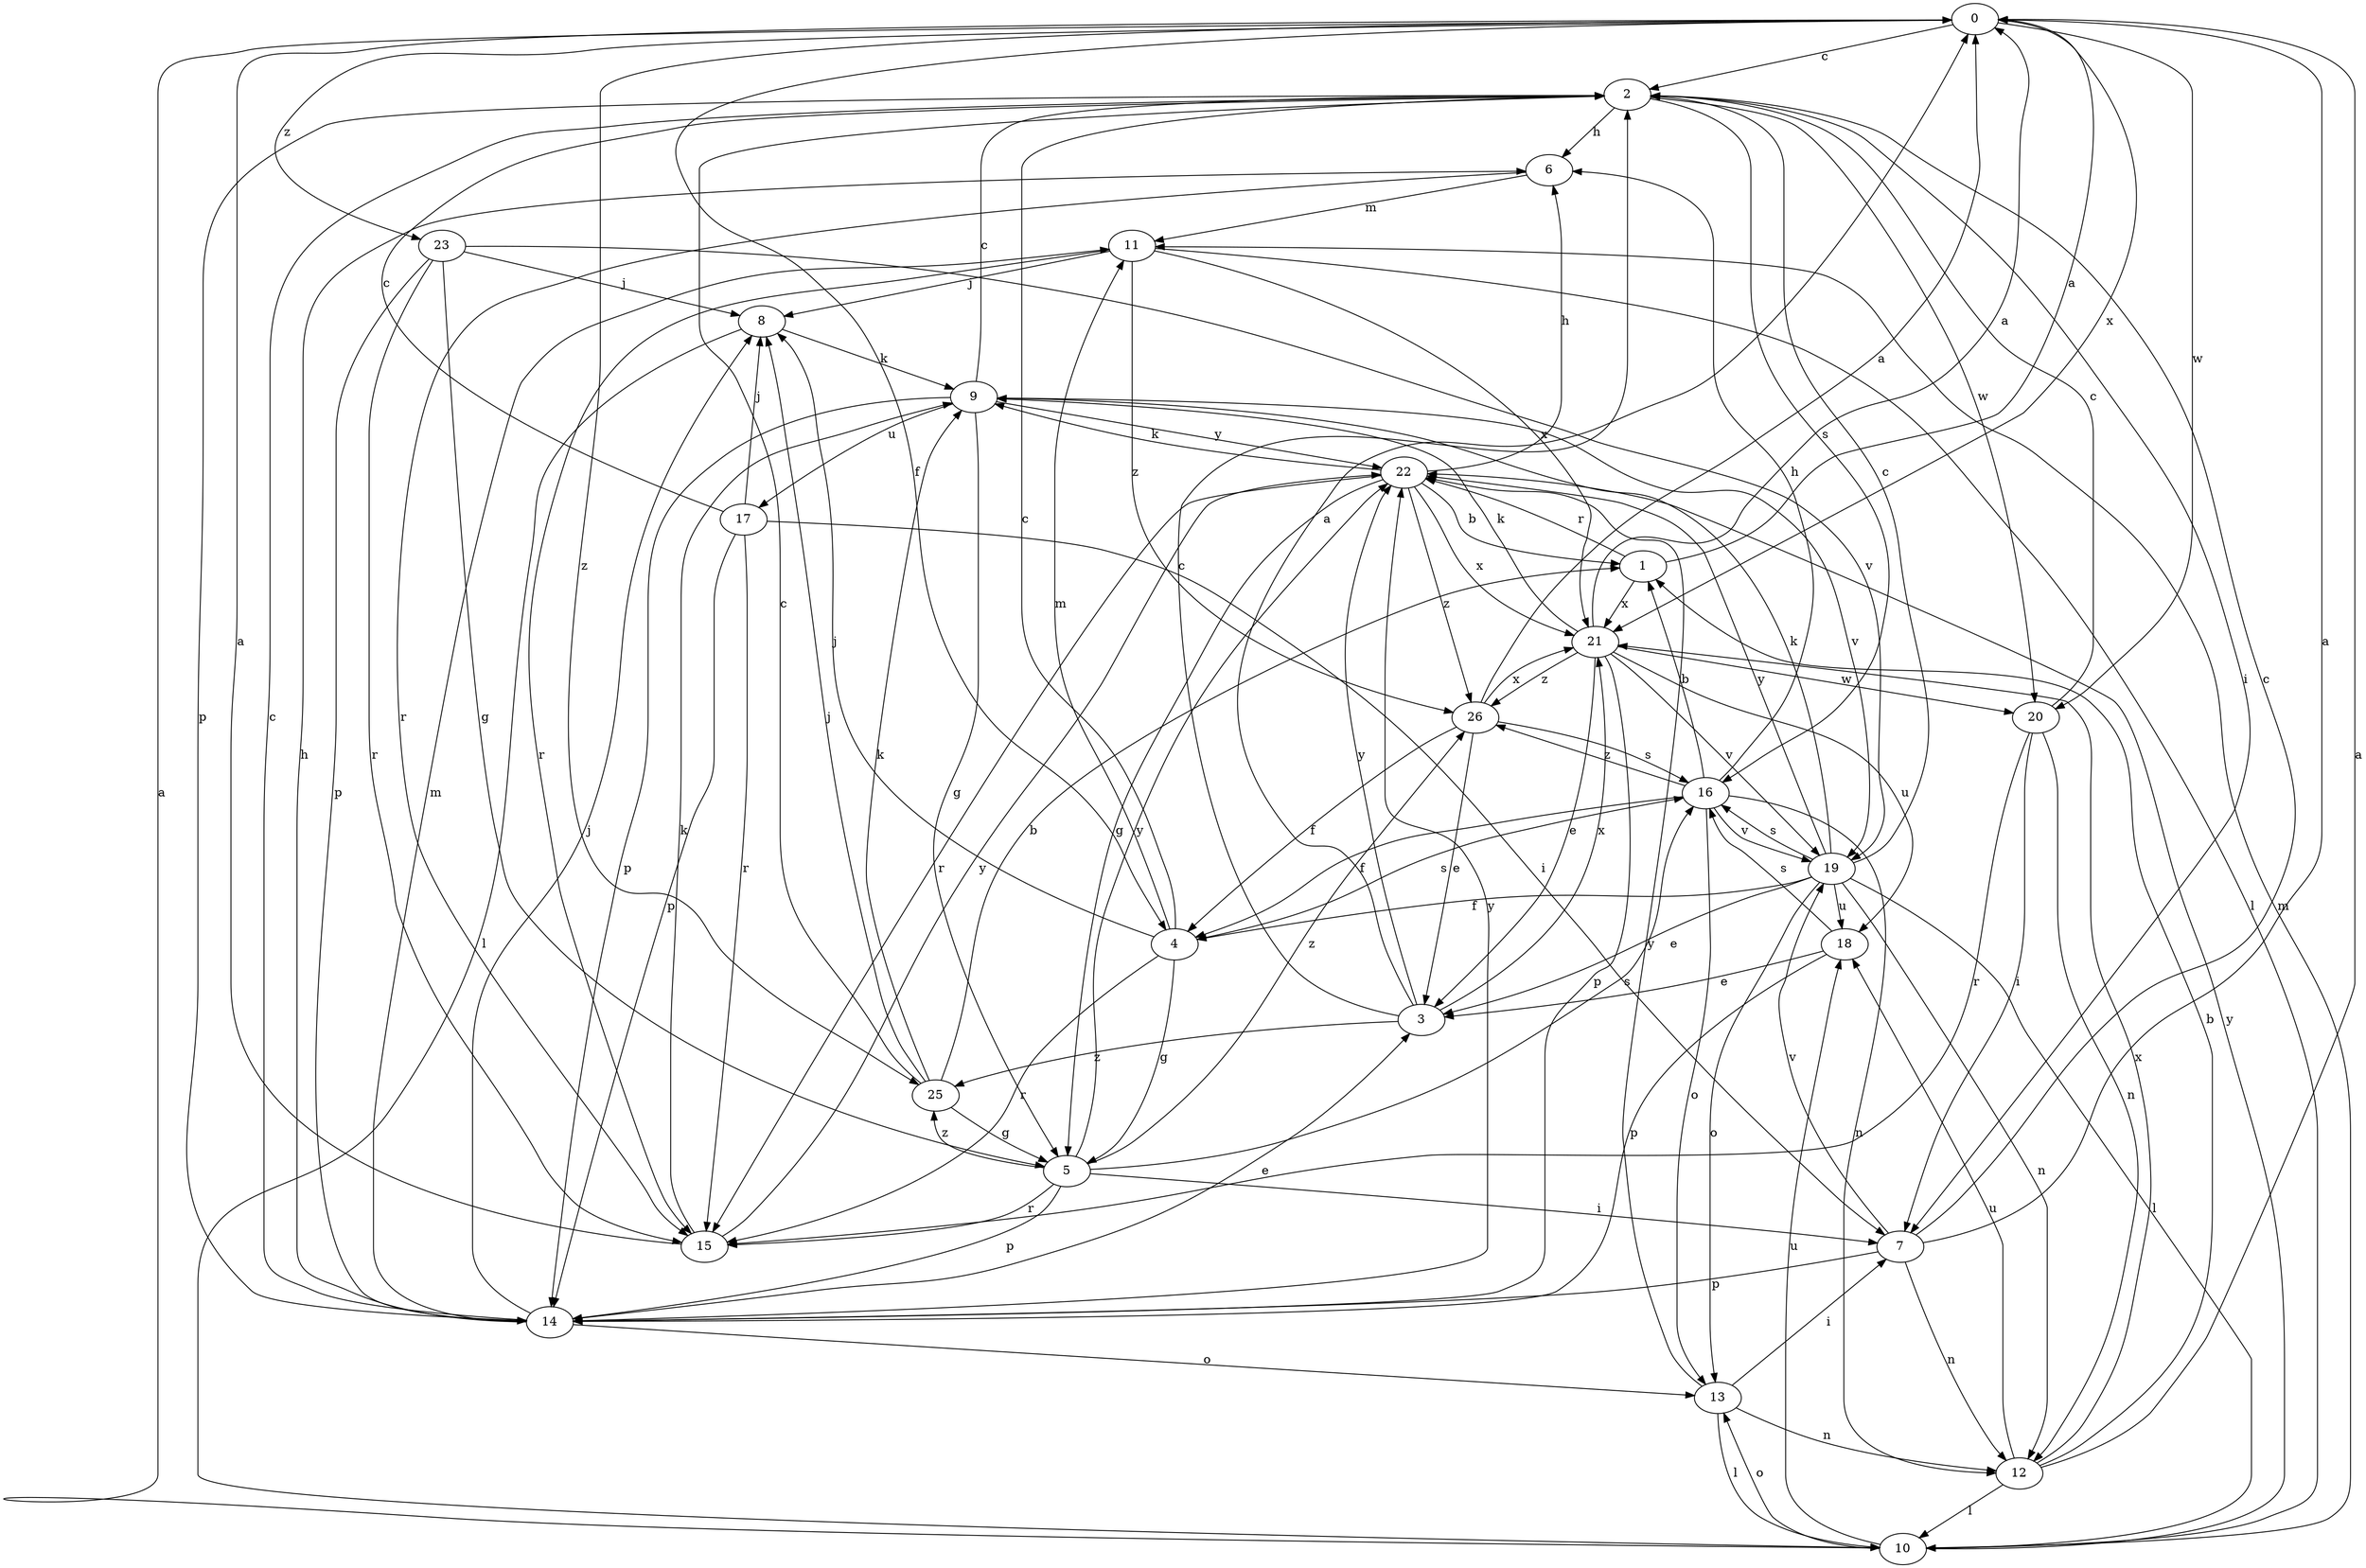 strict digraph  {
0;
1;
2;
3;
4;
5;
6;
7;
8;
9;
10;
11;
12;
13;
14;
15;
16;
17;
18;
19;
20;
21;
22;
23;
25;
26;
0 -> 2  [label=c];
0 -> 4  [label=f];
0 -> 20  [label=w];
0 -> 21  [label=x];
0 -> 23  [label=z];
0 -> 25  [label=z];
1 -> 0  [label=a];
1 -> 21  [label=x];
1 -> 22  [label=r];
2 -> 6  [label=h];
2 -> 7  [label=i];
2 -> 14  [label=p];
2 -> 16  [label=s];
2 -> 20  [label=w];
3 -> 0  [label=a];
3 -> 2  [label=c];
3 -> 21  [label=x];
3 -> 22  [label=y];
3 -> 25  [label=z];
4 -> 2  [label=c];
4 -> 5  [label=g];
4 -> 8  [label=j];
4 -> 11  [label=m];
4 -> 15  [label=r];
4 -> 16  [label=s];
5 -> 7  [label=i];
5 -> 14  [label=p];
5 -> 15  [label=r];
5 -> 16  [label=s];
5 -> 22  [label=y];
5 -> 25  [label=z];
5 -> 26  [label=z];
6 -> 11  [label=m];
6 -> 15  [label=r];
7 -> 0  [label=a];
7 -> 2  [label=c];
7 -> 12  [label=n];
7 -> 14  [label=p];
7 -> 19  [label=v];
8 -> 9  [label=k];
8 -> 10  [label=l];
9 -> 2  [label=c];
9 -> 5  [label=g];
9 -> 14  [label=p];
9 -> 17  [label=u];
9 -> 19  [label=v];
9 -> 22  [label=y];
10 -> 0  [label=a];
10 -> 11  [label=m];
10 -> 13  [label=o];
10 -> 18  [label=u];
10 -> 22  [label=y];
11 -> 8  [label=j];
11 -> 10  [label=l];
11 -> 15  [label=r];
11 -> 21  [label=x];
11 -> 26  [label=z];
12 -> 0  [label=a];
12 -> 1  [label=b];
12 -> 10  [label=l];
12 -> 18  [label=u];
12 -> 21  [label=x];
13 -> 7  [label=i];
13 -> 10  [label=l];
13 -> 12  [label=n];
13 -> 22  [label=y];
14 -> 2  [label=c];
14 -> 3  [label=e];
14 -> 6  [label=h];
14 -> 8  [label=j];
14 -> 11  [label=m];
14 -> 13  [label=o];
14 -> 22  [label=y];
15 -> 0  [label=a];
15 -> 9  [label=k];
15 -> 22  [label=y];
16 -> 1  [label=b];
16 -> 4  [label=f];
16 -> 6  [label=h];
16 -> 12  [label=n];
16 -> 13  [label=o];
16 -> 19  [label=v];
16 -> 26  [label=z];
17 -> 2  [label=c];
17 -> 7  [label=i];
17 -> 8  [label=j];
17 -> 14  [label=p];
17 -> 15  [label=r];
18 -> 3  [label=e];
18 -> 14  [label=p];
18 -> 16  [label=s];
19 -> 2  [label=c];
19 -> 3  [label=e];
19 -> 4  [label=f];
19 -> 9  [label=k];
19 -> 10  [label=l];
19 -> 12  [label=n];
19 -> 13  [label=o];
19 -> 16  [label=s];
19 -> 18  [label=u];
19 -> 22  [label=y];
20 -> 2  [label=c];
20 -> 7  [label=i];
20 -> 12  [label=n];
20 -> 15  [label=r];
21 -> 0  [label=a];
21 -> 3  [label=e];
21 -> 9  [label=k];
21 -> 14  [label=p];
21 -> 18  [label=u];
21 -> 19  [label=v];
21 -> 20  [label=w];
21 -> 26  [label=z];
22 -> 1  [label=b];
22 -> 5  [label=g];
22 -> 6  [label=h];
22 -> 9  [label=k];
22 -> 15  [label=r];
22 -> 21  [label=x];
22 -> 26  [label=z];
23 -> 5  [label=g];
23 -> 8  [label=j];
23 -> 14  [label=p];
23 -> 15  [label=r];
23 -> 19  [label=v];
25 -> 1  [label=b];
25 -> 2  [label=c];
25 -> 5  [label=g];
25 -> 8  [label=j];
25 -> 9  [label=k];
26 -> 0  [label=a];
26 -> 3  [label=e];
26 -> 4  [label=f];
26 -> 16  [label=s];
26 -> 21  [label=x];
}
